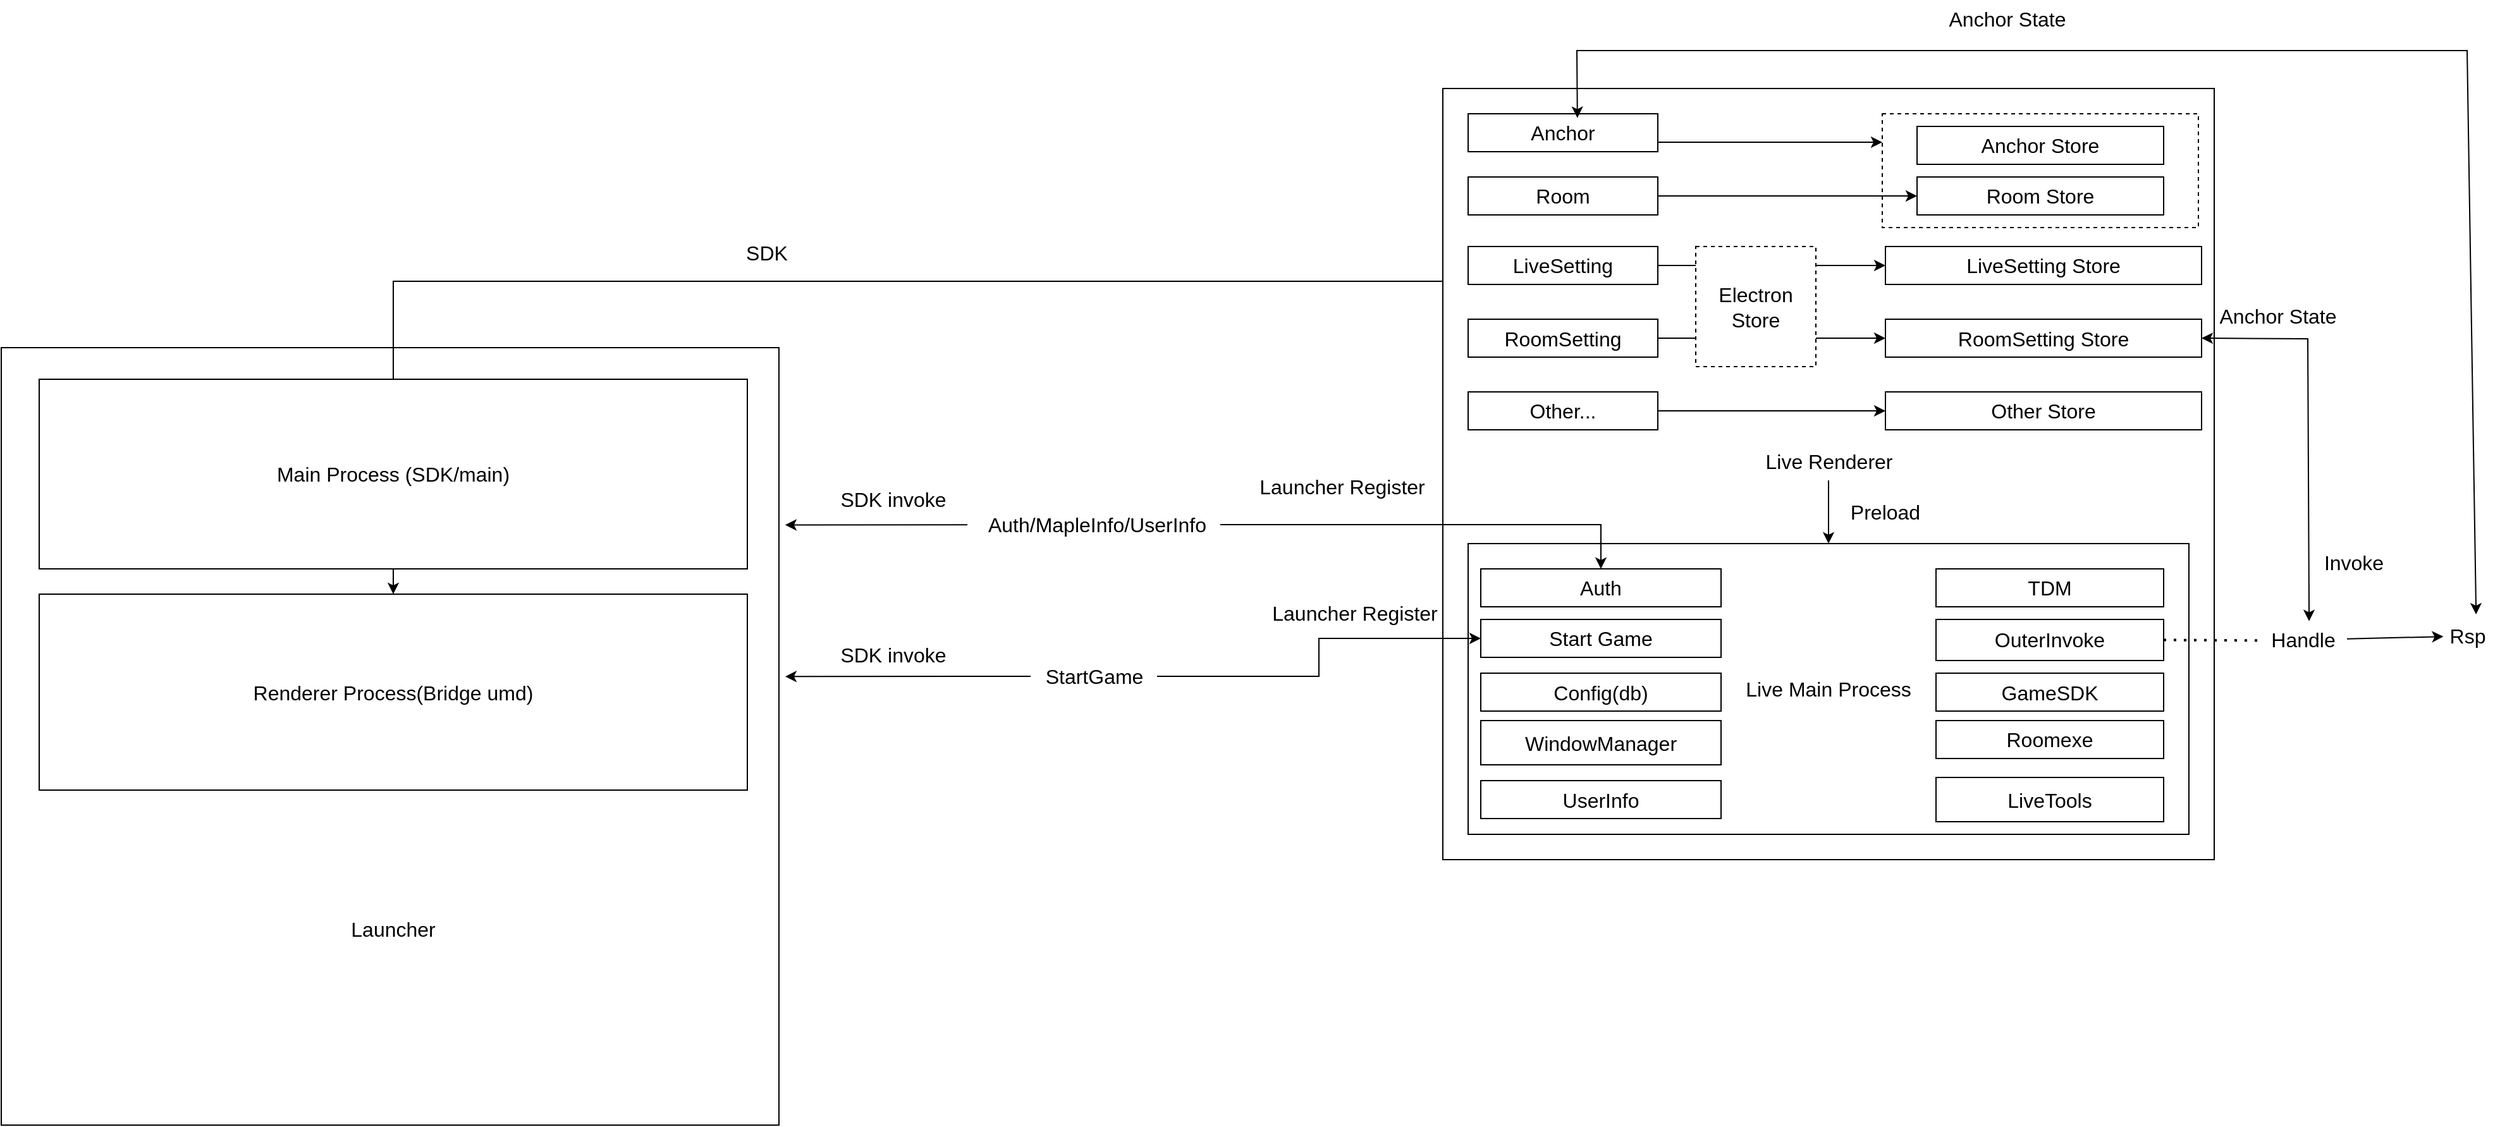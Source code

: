 <mxfile version="26.1.0">
  <diagram name="第 1 页" id="vlklsTBlypKbauxS6bGd">
    <mxGraphModel dx="2901" dy="1098" grid="1" gridSize="10" guides="1" tooltips="1" connect="1" arrows="1" fold="1" page="1" pageScale="1" pageWidth="827" pageHeight="1169" math="0" shadow="0">
      <root>
        <mxCell id="0" />
        <mxCell id="1" parent="0" />
        <mxCell id="Mn6TFEwCehOoePPqHeMJ-1" value="" style="html=1;aspect=fixed;points=[[0,0,0,0,0],[0,0.25,0,0,0],[0,0.5,0,0,0],[0,0.75,0,0,0],[0,1,0,0,0],[0.25,0,0,0,0],[0.25,1,0,0,0],[0.5,0,0,0,0],[0.5,1,0,0,0],[0.75,0,0,0,0],[0.75,1,0,0,0],[1,0,0,0,0],[1,0.25,0,0,0],[1,0.5,0,0,0],[1,0.75,0,0,0],[1,1,0,0,0]];fontSize=16;labelBackgroundColor=none;whiteSpace=wrap;" vertex="1" parent="1">
          <mxGeometry x="-390" y="485" width="615" height="615" as="geometry" />
        </mxCell>
        <mxCell id="Mn6TFEwCehOoePPqHeMJ-56" style="edgeStyle=orthogonalEdgeStyle;rounded=0;orthogonalLoop=1;jettySize=auto;html=1;exitX=0;exitY=0.25;exitDx=0;exitDy=0;entryX=0.5;entryY=0;entryDx=0;entryDy=0;fontSize=16;labelBackgroundColor=none;" edge="1" parent="1" source="Mn6TFEwCehOoePPqHeMJ-2" target="Mn6TFEwCehOoePPqHeMJ-55">
          <mxGeometry relative="1" as="geometry" />
        </mxCell>
        <mxCell id="Mn6TFEwCehOoePPqHeMJ-2" value="&lt;div&gt;&lt;br&gt;&lt;/div&gt;" style="html=1;aspect=fixed;points=[[0,0,0,0,0],[0,0.25,0,0,0],[0,0.5,0,0,0],[0,0.75,0,0,0],[0,1,0,0,0],[0.25,0,0,0,0],[0.25,1,0,0,0],[0.5,0,0,0,0],[0.5,1,0,0,0],[0.75,0,0,0,0],[0.75,1,0,0,0],[1,0,0,0,0],[1,0.25,0,0,0],[1,0.5,0,0,0],[1,0.75,0,0,0],[1,1,0,0,0]];fontSize=16;labelBackgroundColor=none;whiteSpace=wrap;" vertex="1" parent="1">
          <mxGeometry x="750" y="280" width="610" height="610" as="geometry" />
        </mxCell>
        <mxCell id="Mn6TFEwCehOoePPqHeMJ-120" style="edgeStyle=none;rounded=0;orthogonalLoop=1;jettySize=auto;html=1;exitX=1;exitY=0.75;exitDx=0;exitDy=0;entryX=0;entryY=0.25;entryDx=0;entryDy=0;fontSize=16;labelBackgroundColor=none;" edge="1" parent="1" source="Mn6TFEwCehOoePPqHeMJ-3" target="Mn6TFEwCehOoePPqHeMJ-113">
          <mxGeometry relative="1" as="geometry" />
        </mxCell>
        <mxCell id="Mn6TFEwCehOoePPqHeMJ-3" value="Anchor" style="rounded=0;html=1;fontSize=16;labelBackgroundColor=none;whiteSpace=wrap;" vertex="1" parent="1">
          <mxGeometry x="770" y="300" width="150" height="30" as="geometry" />
        </mxCell>
        <mxCell id="Mn6TFEwCehOoePPqHeMJ-12" value="Live Main Process" style="rounded=0;html=1;fontSize=16;labelBackgroundColor=none;whiteSpace=wrap;" vertex="1" parent="1">
          <mxGeometry x="770" y="640" width="570" height="230" as="geometry" />
        </mxCell>
        <mxCell id="Mn6TFEwCehOoePPqHeMJ-13" value="Auth" style="rounded=0;html=1;fontSize=16;labelBackgroundColor=none;whiteSpace=wrap;" vertex="1" parent="1">
          <mxGeometry x="780" y="660" width="190" height="30" as="geometry" />
        </mxCell>
        <mxCell id="Mn6TFEwCehOoePPqHeMJ-14" value="Start Game" style="rounded=0;html=1;fontSize=16;labelBackgroundColor=none;whiteSpace=wrap;" vertex="1" parent="1">
          <mxGeometry x="780" y="700" width="190" height="30" as="geometry" />
        </mxCell>
        <mxCell id="Mn6TFEwCehOoePPqHeMJ-41" style="edgeStyle=orthogonalEdgeStyle;rounded=0;orthogonalLoop=1;jettySize=auto;html=1;entryX=0;entryY=0.5;entryDx=0;entryDy=0;fontSize=16;labelBackgroundColor=none;" edge="1" parent="1" source="Mn6TFEwCehOoePPqHeMJ-16" target="Mn6TFEwCehOoePPqHeMJ-14">
          <mxGeometry relative="1" as="geometry" />
        </mxCell>
        <mxCell id="Mn6TFEwCehOoePPqHeMJ-16" value="StartGame" style="text;html=1;align=center;verticalAlign=middle;resizable=0;points=[];autosize=1;strokeColor=none;fillColor=none;fontSize=16;labelBackgroundColor=none;" vertex="1" parent="1">
          <mxGeometry x="424" y="730" width="100" height="30" as="geometry" />
        </mxCell>
        <mxCell id="Mn6TFEwCehOoePPqHeMJ-37" style="edgeStyle=orthogonalEdgeStyle;rounded=0;orthogonalLoop=1;jettySize=auto;html=1;fontSize=16;labelBackgroundColor=none;" edge="1" parent="1" source="Mn6TFEwCehOoePPqHeMJ-25" target="Mn6TFEwCehOoePPqHeMJ-13">
          <mxGeometry relative="1" as="geometry" />
        </mxCell>
        <mxCell id="Mn6TFEwCehOoePPqHeMJ-25" value="&amp;nbsp;Auth/MapleInfo/UserInfo" style="text;html=1;align=center;verticalAlign=middle;resizable=0;points=[];autosize=1;strokeColor=none;fillColor=none;fontSize=16;labelBackgroundColor=none;" vertex="1" parent="1">
          <mxGeometry x="374" y="610" width="200" height="30" as="geometry" />
        </mxCell>
        <mxCell id="Mn6TFEwCehOoePPqHeMJ-30" value="SDK&lt;div&gt;&lt;br&gt;&lt;/div&gt;" style="text;html=1;align=center;verticalAlign=middle;resizable=0;points=[];autosize=1;strokeColor=none;fillColor=none;fontSize=16;labelBackgroundColor=none;" vertex="1" parent="1">
          <mxGeometry x="185" y="395" width="60" height="50" as="geometry" />
        </mxCell>
        <mxCell id="Mn6TFEwCehOoePPqHeMJ-35" value="Launcher Register" style="text;html=1;align=center;verticalAlign=middle;resizable=0;points=[];autosize=1;strokeColor=none;fillColor=none;fontSize=16;labelBackgroundColor=none;" vertex="1" parent="1">
          <mxGeometry x="595" y="580" width="150" height="30" as="geometry" />
        </mxCell>
        <mxCell id="Mn6TFEwCehOoePPqHeMJ-40" value="SDK invoke" style="text;html=1;align=center;verticalAlign=middle;resizable=0;points=[];autosize=1;strokeColor=none;fillColor=none;fontSize=16;labelBackgroundColor=none;" vertex="1" parent="1">
          <mxGeometry x="260" y="590" width="110" height="30" as="geometry" />
        </mxCell>
        <mxCell id="Mn6TFEwCehOoePPqHeMJ-44" value="Launcher Register" style="text;html=1;align=center;verticalAlign=middle;resizable=0;points=[];autosize=1;strokeColor=none;fillColor=none;fontSize=16;labelBackgroundColor=none;" vertex="1" parent="1">
          <mxGeometry x="605" y="680" width="150" height="30" as="geometry" />
        </mxCell>
        <mxCell id="Mn6TFEwCehOoePPqHeMJ-45" value="SDK invoke" style="text;html=1;align=center;verticalAlign=middle;resizable=0;points=[];autosize=1;strokeColor=none;fillColor=none;fontSize=16;labelBackgroundColor=none;" vertex="1" parent="1">
          <mxGeometry x="260" y="712.5" width="110" height="30" as="geometry" />
        </mxCell>
        <mxCell id="Mn6TFEwCehOoePPqHeMJ-47" value="Anchor Store" style="rounded=0;html=1;fontSize=16;labelBackgroundColor=none;whiteSpace=wrap;" vertex="1" parent="1">
          <mxGeometry x="1125" y="310" width="195" height="30" as="geometry" />
        </mxCell>
        <mxCell id="Mn6TFEwCehOoePPqHeMJ-48" value="LiveSetting Store" style="rounded=0;html=1;fontSize=16;labelBackgroundColor=none;whiteSpace=wrap;" vertex="1" parent="1">
          <mxGeometry x="1100" y="405" width="250" height="30" as="geometry" />
        </mxCell>
        <mxCell id="Mn6TFEwCehOoePPqHeMJ-49" value="Room Store" style="rounded=0;html=1;fontSize=16;labelBackgroundColor=none;whiteSpace=wrap;" vertex="1" parent="1">
          <mxGeometry x="1125" y="350" width="195" height="30" as="geometry" />
        </mxCell>
        <mxCell id="Mn6TFEwCehOoePPqHeMJ-50" value="RoomSetting Store" style="rounded=0;html=1;fontSize=16;labelBackgroundColor=none;whiteSpace=wrap;" vertex="1" parent="1">
          <mxGeometry x="1100" y="462.5" width="250" height="30" as="geometry" />
        </mxCell>
        <mxCell id="Mn6TFEwCehOoePPqHeMJ-51" value="Other Store" style="rounded=0;html=1;fontSize=16;labelBackgroundColor=none;whiteSpace=wrap;" vertex="1" parent="1">
          <mxGeometry x="1100" y="520" width="250" height="30" as="geometry" />
        </mxCell>
        <mxCell id="Mn6TFEwCehOoePPqHeMJ-54" value="Main Process (SDK/main)" style="rounded=0;html=1;fontSize=16;labelBackgroundColor=none;whiteSpace=wrap;" vertex="1" parent="1">
          <mxGeometry x="-360" y="510" width="560" height="150" as="geometry" />
        </mxCell>
        <mxCell id="Mn6TFEwCehOoePPqHeMJ-55" value="Renderer Process(Bridge umd)" style="rounded=0;html=1;fontSize=16;labelBackgroundColor=none;whiteSpace=wrap;" vertex="1" parent="1">
          <mxGeometry x="-360" y="680" width="560" height="155" as="geometry" />
        </mxCell>
        <mxCell id="Mn6TFEwCehOoePPqHeMJ-57" value="Launcher" style="text;html=1;align=center;verticalAlign=middle;rounded=0;fontSize=16;labelBackgroundColor=none;whiteSpace=wrap;" vertex="1" parent="1">
          <mxGeometry x="-110" y="930" width="60" height="30" as="geometry" />
        </mxCell>
        <mxCell id="Mn6TFEwCehOoePPqHeMJ-76" style="edgeStyle=orthogonalEdgeStyle;rounded=0;orthogonalLoop=1;jettySize=auto;html=1;entryX=0;entryY=0.5;entryDx=0;entryDy=0;fontSize=16;labelBackgroundColor=none;" edge="1" parent="1" source="Mn6TFEwCehOoePPqHeMJ-59" target="Mn6TFEwCehOoePPqHeMJ-49">
          <mxGeometry relative="1" as="geometry" />
        </mxCell>
        <mxCell id="Mn6TFEwCehOoePPqHeMJ-59" value="Room" style="rounded=0;html=1;fontSize=16;labelBackgroundColor=none;whiteSpace=wrap;" vertex="1" parent="1">
          <mxGeometry x="770" y="350" width="150" height="30" as="geometry" />
        </mxCell>
        <mxCell id="Mn6TFEwCehOoePPqHeMJ-77" style="edgeStyle=orthogonalEdgeStyle;rounded=0;orthogonalLoop=1;jettySize=auto;html=1;entryX=0;entryY=0.5;entryDx=0;entryDy=0;fontSize=16;labelBackgroundColor=none;" edge="1" parent="1" source="Mn6TFEwCehOoePPqHeMJ-60" target="Mn6TFEwCehOoePPqHeMJ-48">
          <mxGeometry relative="1" as="geometry" />
        </mxCell>
        <mxCell id="Mn6TFEwCehOoePPqHeMJ-60" value="LiveSetting" style="rounded=0;html=1;fontSize=16;labelBackgroundColor=none;whiteSpace=wrap;" vertex="1" parent="1">
          <mxGeometry x="770" y="405" width="150" height="30" as="geometry" />
        </mxCell>
        <mxCell id="Mn6TFEwCehOoePPqHeMJ-78" style="edgeStyle=orthogonalEdgeStyle;rounded=0;orthogonalLoop=1;jettySize=auto;html=1;entryX=0;entryY=0.5;entryDx=0;entryDy=0;fontSize=16;labelBackgroundColor=none;" edge="1" parent="1" source="Mn6TFEwCehOoePPqHeMJ-61" target="Mn6TFEwCehOoePPqHeMJ-50">
          <mxGeometry relative="1" as="geometry" />
        </mxCell>
        <mxCell id="Mn6TFEwCehOoePPqHeMJ-61" value="RoomSetting" style="rounded=0;html=1;fontSize=16;labelBackgroundColor=none;whiteSpace=wrap;" vertex="1" parent="1">
          <mxGeometry x="770" y="462.5" width="150" height="30" as="geometry" />
        </mxCell>
        <mxCell id="Mn6TFEwCehOoePPqHeMJ-79" style="edgeStyle=orthogonalEdgeStyle;rounded=0;orthogonalLoop=1;jettySize=auto;html=1;entryX=0;entryY=0.5;entryDx=0;entryDy=0;fontSize=16;labelBackgroundColor=none;" edge="1" parent="1" source="Mn6TFEwCehOoePPqHeMJ-62" target="Mn6TFEwCehOoePPqHeMJ-51">
          <mxGeometry relative="1" as="geometry" />
        </mxCell>
        <mxCell id="Mn6TFEwCehOoePPqHeMJ-62" value="Other..." style="rounded=0;html=1;fontSize=16;labelBackgroundColor=none;whiteSpace=wrap;" vertex="1" parent="1">
          <mxGeometry x="770" y="520" width="150" height="30" as="geometry" />
        </mxCell>
        <mxCell id="Mn6TFEwCehOoePPqHeMJ-65" value="WindowManager" style="rounded=0;html=1;fontSize=16;labelBackgroundColor=none;whiteSpace=wrap;" vertex="1" parent="1">
          <mxGeometry x="780" y="780" width="190" height="35" as="geometry" />
        </mxCell>
        <mxCell id="Mn6TFEwCehOoePPqHeMJ-66" value="TDM" style="rounded=0;html=1;fontSize=16;labelBackgroundColor=none;whiteSpace=wrap;" vertex="1" parent="1">
          <mxGeometry x="1140" y="660" width="180" height="30" as="geometry" />
        </mxCell>
        <mxCell id="Mn6TFEwCehOoePPqHeMJ-68" value="OuterInvoke" style="rounded=0;html=1;fontSize=16;labelBackgroundColor=none;whiteSpace=wrap;" vertex="1" parent="1">
          <mxGeometry x="1140" y="700" width="180" height="32.5" as="geometry" />
        </mxCell>
        <mxCell id="Mn6TFEwCehOoePPqHeMJ-69" value="Config(db)" style="rounded=0;html=1;fontSize=16;labelBackgroundColor=none;whiteSpace=wrap;" vertex="1" parent="1">
          <mxGeometry x="780" y="742.5" width="190" height="30" as="geometry" />
        </mxCell>
        <mxCell id="Mn6TFEwCehOoePPqHeMJ-70" value="GameSDK" style="rounded=0;html=1;fontSize=16;labelBackgroundColor=none;whiteSpace=wrap;" vertex="1" parent="1">
          <mxGeometry x="1140" y="742.5" width="180" height="30" as="geometry" />
        </mxCell>
        <mxCell id="Mn6TFEwCehOoePPqHeMJ-71" value="Roomexe" style="rounded=0;html=1;fontSize=16;labelBackgroundColor=none;whiteSpace=wrap;" vertex="1" parent="1">
          <mxGeometry x="1140" y="780" width="180" height="30" as="geometry" />
        </mxCell>
        <mxCell id="Mn6TFEwCehOoePPqHeMJ-72" value="LiveTools" style="rounded=0;html=1;fontSize=16;labelBackgroundColor=none;whiteSpace=wrap;" vertex="1" parent="1">
          <mxGeometry x="1140" y="825" width="180" height="35" as="geometry" />
        </mxCell>
        <mxCell id="Mn6TFEwCehOoePPqHeMJ-73" value="UserInfo" style="rounded=0;html=1;fontSize=16;labelBackgroundColor=none;whiteSpace=wrap;" vertex="1" parent="1">
          <mxGeometry x="780" y="827.5" width="190" height="30" as="geometry" />
        </mxCell>
        <mxCell id="Mn6TFEwCehOoePPqHeMJ-93" value="Handle" style="text;html=1;align=center;verticalAlign=middle;resizable=0;points=[];autosize=1;strokeColor=none;fillColor=none;fontSize=16;labelBackgroundColor=none;" vertex="1" parent="1">
          <mxGeometry x="1395" y="701.25" width="70" height="30" as="geometry" />
        </mxCell>
        <mxCell id="Mn6TFEwCehOoePPqHeMJ-98" value="Rsp&lt;div&gt;&lt;br&gt;&lt;/div&gt;" style="text;html=1;align=center;verticalAlign=middle;resizable=0;points=[];autosize=1;strokeColor=none;fillColor=none;fontSize=16;labelBackgroundColor=none;" vertex="1" parent="1">
          <mxGeometry x="1535" y="697.5" width="50" height="50" as="geometry" />
        </mxCell>
        <mxCell id="Mn6TFEwCehOoePPqHeMJ-100" style="edgeStyle=none;rounded=0;orthogonalLoop=1;jettySize=auto;html=1;entryX=0.125;entryY=0.321;entryDx=0;entryDy=0;entryPerimeter=0;fontSize=16;labelBackgroundColor=none;" edge="1" parent="1" source="Mn6TFEwCehOoePPqHeMJ-93" target="Mn6TFEwCehOoePPqHeMJ-98">
          <mxGeometry relative="1" as="geometry" />
        </mxCell>
        <mxCell id="Mn6TFEwCehOoePPqHeMJ-101" value="" style="endArrow=none;dashed=1;html=1;dashPattern=1 3;strokeWidth=2;rounded=0;entryX=0.039;entryY=0.514;entryDx=0;entryDy=0;entryPerimeter=0;exitX=1;exitY=0.5;exitDx=0;exitDy=0;fontSize=16;labelBackgroundColor=none;" edge="1" parent="1" source="Mn6TFEwCehOoePPqHeMJ-68" target="Mn6TFEwCehOoePPqHeMJ-93">
          <mxGeometry width="50" height="50" relative="1" as="geometry">
            <mxPoint x="1310" y="650" as="sourcePoint" />
            <mxPoint x="1360" y="600" as="targetPoint" />
          </mxGeometry>
        </mxCell>
        <mxCell id="Mn6TFEwCehOoePPqHeMJ-102" value="" style="endArrow=classic;startArrow=classic;html=1;rounded=0;entryX=0.642;entryY=-0.029;entryDx=0;entryDy=0;entryPerimeter=0;exitX=0.576;exitY=0.111;exitDx=0;exitDy=0;exitPerimeter=0;fontSize=16;labelBackgroundColor=none;" edge="1" parent="1" source="Mn6TFEwCehOoePPqHeMJ-3" target="Mn6TFEwCehOoePPqHeMJ-98">
          <mxGeometry width="50" height="50" relative="1" as="geometry">
            <mxPoint x="860" y="290" as="sourcePoint" />
            <mxPoint x="1360" y="600" as="targetPoint" />
            <Array as="points">
              <mxPoint x="856" y="250" />
              <mxPoint x="1020" y="250" />
              <mxPoint x="1200" y="250" />
              <mxPoint x="1380" y="250" />
              <mxPoint x="1560" y="250" />
            </Array>
          </mxGeometry>
        </mxCell>
        <mxCell id="Mn6TFEwCehOoePPqHeMJ-103" value="Anchor State" style="text;html=1;align=center;verticalAlign=middle;resizable=0;points=[];autosize=1;strokeColor=none;fillColor=none;fontSize=16;labelBackgroundColor=none;" vertex="1" parent="1">
          <mxGeometry x="1136" y="210" width="120" height="30" as="geometry" />
        </mxCell>
        <mxCell id="Mn6TFEwCehOoePPqHeMJ-106" style="edgeStyle=none;rounded=0;orthogonalLoop=1;jettySize=auto;html=1;entryX=1.008;entryY=0.228;entryDx=0;entryDy=0;entryPerimeter=0;fontSize=16;labelBackgroundColor=none;" edge="1" parent="1" source="Mn6TFEwCehOoePPqHeMJ-25" target="Mn6TFEwCehOoePPqHeMJ-1">
          <mxGeometry relative="1" as="geometry" />
        </mxCell>
        <mxCell id="Mn6TFEwCehOoePPqHeMJ-108" style="edgeStyle=none;rounded=0;orthogonalLoop=1;jettySize=auto;html=1;entryX=1.008;entryY=0.423;entryDx=0;entryDy=0;entryPerimeter=0;fontSize=16;labelBackgroundColor=none;" edge="1" parent="1" source="Mn6TFEwCehOoePPqHeMJ-16" target="Mn6TFEwCehOoePPqHeMJ-1">
          <mxGeometry relative="1" as="geometry" />
        </mxCell>
        <mxCell id="Mn6TFEwCehOoePPqHeMJ-124" style="edgeStyle=none;rounded=0;orthogonalLoop=1;jettySize=auto;html=1;entryX=0.5;entryY=0;entryDx=0;entryDy=0;fontSize=16;" edge="1" parent="1" source="Mn6TFEwCehOoePPqHeMJ-109" target="Mn6TFEwCehOoePPqHeMJ-12">
          <mxGeometry relative="1" as="geometry" />
        </mxCell>
        <mxCell id="Mn6TFEwCehOoePPqHeMJ-109" value="Live Renderer" style="text;html=1;align=center;verticalAlign=middle;rounded=0;fontSize=16;labelBackgroundColor=none;whiteSpace=wrap;" vertex="1" parent="1">
          <mxGeometry x="987.5" y="560" width="135" height="30" as="geometry" />
        </mxCell>
        <mxCell id="Mn6TFEwCehOoePPqHeMJ-111" value="Electron Store" style="html=1;aspect=fixed;fontSize=16;labelBackgroundColor=none;whiteSpace=wrap;dashed=1;strokeWidth=1;" vertex="1" parent="1">
          <mxGeometry x="950" y="405" width="95" height="95" as="geometry" />
        </mxCell>
        <mxCell id="Mn6TFEwCehOoePPqHeMJ-113" value="" style="rounded=0;html=1;dashed=1;noLabel=0;fillColor=none;fontSize=16;labelBackgroundColor=none;whiteSpace=wrap;strokeWidth=1;" vertex="1" parent="1">
          <mxGeometry x="1097.5" y="300" width="250" height="90" as="geometry" />
        </mxCell>
        <mxCell id="Mn6TFEwCehOoePPqHeMJ-121" value="" style="endArrow=classic;startArrow=classic;html=1;rounded=0;entryX=1;entryY=0.5;entryDx=0;entryDy=0;exitX=0.572;exitY=0.003;exitDx=0;exitDy=0;exitPerimeter=0;fontSize=16;labelBackgroundColor=none;" edge="1" parent="1" source="Mn6TFEwCehOoePPqHeMJ-93" target="Mn6TFEwCehOoePPqHeMJ-50">
          <mxGeometry width="50" height="50" relative="1" as="geometry">
            <mxPoint x="1090" y="740" as="sourcePoint" />
            <mxPoint x="1140" y="690" as="targetPoint" />
            <Array as="points">
              <mxPoint x="1434" y="478" />
            </Array>
          </mxGeometry>
        </mxCell>
        <mxCell id="Mn6TFEwCehOoePPqHeMJ-122" value="Anchor State" style="text;html=1;align=center;verticalAlign=middle;resizable=0;points=[];autosize=1;strokeColor=none;fillColor=none;fontSize=16;labelBackgroundColor=none;" vertex="1" parent="1">
          <mxGeometry x="1350" y="445" width="120" height="30" as="geometry" />
        </mxCell>
        <mxCell id="Mn6TFEwCehOoePPqHeMJ-123" value="Invoke" style="text;html=1;align=center;verticalAlign=middle;resizable=0;points=[];autosize=1;strokeColor=none;fillColor=none;fontSize=16;labelBackgroundColor=none;" vertex="1" parent="1">
          <mxGeometry x="1435" y="640" width="70" height="30" as="geometry" />
        </mxCell>
        <mxCell id="Mn6TFEwCehOoePPqHeMJ-125" value="Preload" style="text;html=1;align=center;verticalAlign=middle;whiteSpace=wrap;rounded=0;fontSize=16;" vertex="1" parent="1">
          <mxGeometry x="1070" y="600" width="60" height="30" as="geometry" />
        </mxCell>
      </root>
    </mxGraphModel>
  </diagram>
</mxfile>

